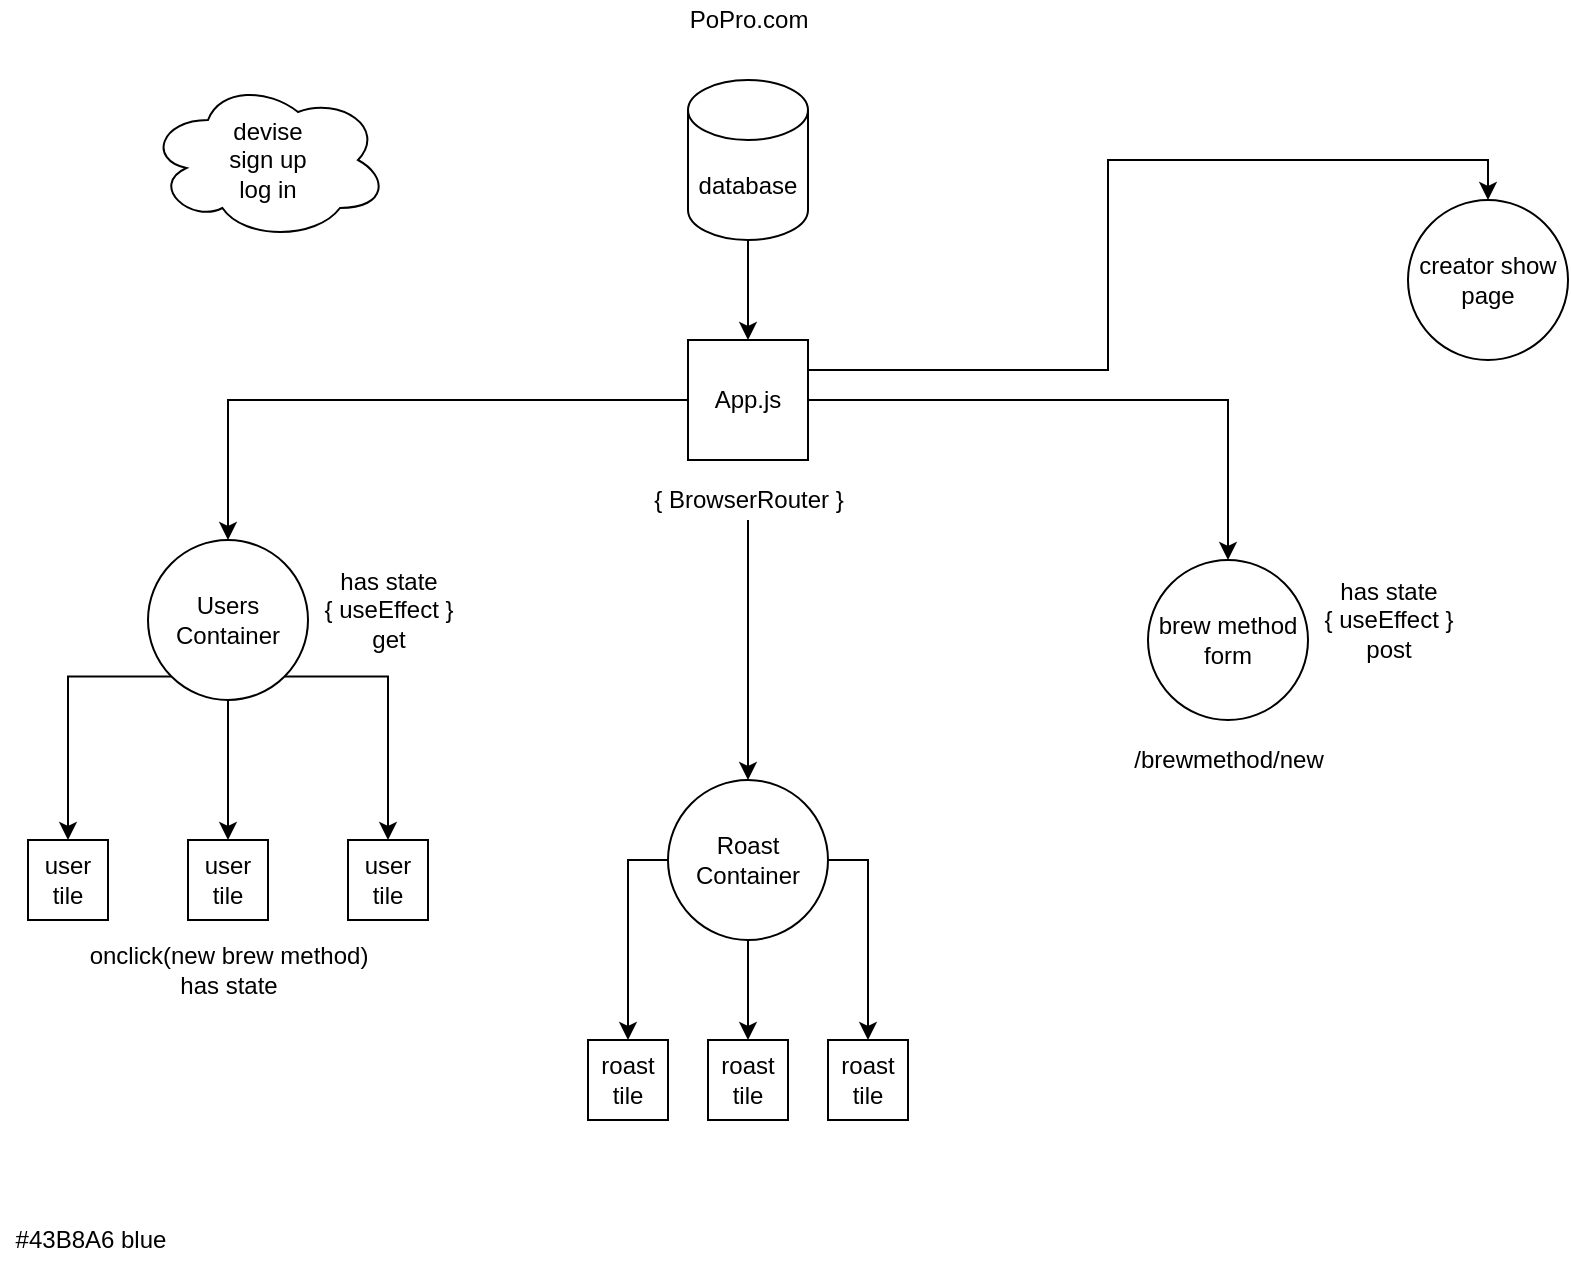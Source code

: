 <mxfile version="13.8.1" type="github">
  <diagram id="iRWq0vQAH40jimQyUjRU" name="Page-1">
    <mxGraphModel dx="926" dy="571" grid="1" gridSize="10" guides="1" tooltips="1" connect="1" arrows="1" fold="1" page="1" pageScale="1" pageWidth="850" pageHeight="1100" math="0" shadow="0">
      <root>
        <mxCell id="0" />
        <mxCell id="1" parent="0" />
        <mxCell id="jY088v6V4RSVrujsXGW8-2" style="edgeStyle=orthogonalEdgeStyle;rounded=0;orthogonalLoop=1;jettySize=auto;html=1;exitX=0.5;exitY=1;exitDx=0;exitDy=0;exitPerimeter=0;" edge="1" parent="1" source="jY088v6V4RSVrujsXGW8-1" target="jY088v6V4RSVrujsXGW8-3">
          <mxGeometry relative="1" as="geometry">
            <mxPoint x="400" y="160" as="targetPoint" />
          </mxGeometry>
        </mxCell>
        <mxCell id="jY088v6V4RSVrujsXGW8-1" value="database" style="shape=cylinder3;whiteSpace=wrap;html=1;boundedLbl=1;backgroundOutline=1;size=15;" vertex="1" parent="1">
          <mxGeometry x="370" y="40" width="60" height="80" as="geometry" />
        </mxCell>
        <mxCell id="jY088v6V4RSVrujsXGW8-8" style="edgeStyle=orthogonalEdgeStyle;rounded=0;orthogonalLoop=1;jettySize=auto;html=1;" edge="1" parent="1" source="jY088v6V4RSVrujsXGW8-3" target="jY088v6V4RSVrujsXGW8-6">
          <mxGeometry relative="1" as="geometry" />
        </mxCell>
        <mxCell id="jY088v6V4RSVrujsXGW8-9" style="edgeStyle=orthogonalEdgeStyle;rounded=0;orthogonalLoop=1;jettySize=auto;html=1;exitX=1;exitY=0.5;exitDx=0;exitDy=0;entryX=0.5;entryY=0;entryDx=0;entryDy=0;" edge="1" parent="1" source="jY088v6V4RSVrujsXGW8-3" target="jY088v6V4RSVrujsXGW8-7">
          <mxGeometry relative="1" as="geometry" />
        </mxCell>
        <mxCell id="jY088v6V4RSVrujsXGW8-11" style="edgeStyle=orthogonalEdgeStyle;rounded=0;orthogonalLoop=1;jettySize=auto;html=1;exitX=1;exitY=0.25;exitDx=0;exitDy=0;entryX=0.5;entryY=0;entryDx=0;entryDy=0;" edge="1" parent="1" source="jY088v6V4RSVrujsXGW8-3" target="jY088v6V4RSVrujsXGW8-10">
          <mxGeometry relative="1" as="geometry" />
        </mxCell>
        <mxCell id="jY088v6V4RSVrujsXGW8-3" value="App.js" style="whiteSpace=wrap;html=1;aspect=fixed;" vertex="1" parent="1">
          <mxGeometry x="370" y="170" width="60" height="60" as="geometry" />
        </mxCell>
        <mxCell id="jY088v6V4RSVrujsXGW8-25" style="edgeStyle=orthogonalEdgeStyle;rounded=0;orthogonalLoop=1;jettySize=auto;html=1;entryX=0.5;entryY=0;entryDx=0;entryDy=0;" edge="1" parent="1" source="jY088v6V4RSVrujsXGW8-6" target="jY088v6V4RSVrujsXGW8-22">
          <mxGeometry relative="1" as="geometry" />
        </mxCell>
        <mxCell id="jY088v6V4RSVrujsXGW8-26" style="edgeStyle=orthogonalEdgeStyle;rounded=0;orthogonalLoop=1;jettySize=auto;html=1;exitX=0;exitY=1;exitDx=0;exitDy=0;entryX=0.5;entryY=0;entryDx=0;entryDy=0;" edge="1" parent="1" source="jY088v6V4RSVrujsXGW8-6" target="jY088v6V4RSVrujsXGW8-19">
          <mxGeometry relative="1" as="geometry" />
        </mxCell>
        <mxCell id="jY088v6V4RSVrujsXGW8-27" style="edgeStyle=orthogonalEdgeStyle;rounded=0;orthogonalLoop=1;jettySize=auto;html=1;exitX=1;exitY=1;exitDx=0;exitDy=0;entryX=0.5;entryY=0;entryDx=0;entryDy=0;" edge="1" parent="1" source="jY088v6V4RSVrujsXGW8-6" target="jY088v6V4RSVrujsXGW8-23">
          <mxGeometry relative="1" as="geometry" />
        </mxCell>
        <mxCell id="jY088v6V4RSVrujsXGW8-6" value="Users Container" style="ellipse;whiteSpace=wrap;html=1;aspect=fixed;" vertex="1" parent="1">
          <mxGeometry x="100" y="270" width="80" height="80" as="geometry" />
        </mxCell>
        <mxCell id="jY088v6V4RSVrujsXGW8-7" value="brew method&lt;br&gt;form" style="ellipse;whiteSpace=wrap;html=1;aspect=fixed;" vertex="1" parent="1">
          <mxGeometry x="600" y="280" width="80" height="80" as="geometry" />
        </mxCell>
        <mxCell id="jY088v6V4RSVrujsXGW8-10" value="creator show page&lt;br&gt;" style="ellipse;whiteSpace=wrap;html=1;aspect=fixed;" vertex="1" parent="1">
          <mxGeometry x="730" y="100" width="80" height="80" as="geometry" />
        </mxCell>
        <mxCell id="jY088v6V4RSVrujsXGW8-39" style="edgeStyle=orthogonalEdgeStyle;rounded=0;orthogonalLoop=1;jettySize=auto;html=1;entryX=0.5;entryY=0;entryDx=0;entryDy=0;" edge="1" parent="1" source="jY088v6V4RSVrujsXGW8-15" target="jY088v6V4RSVrujsXGW8-37">
          <mxGeometry relative="1" as="geometry" />
        </mxCell>
        <mxCell id="jY088v6V4RSVrujsXGW8-15" value="{ BrowserRouter }" style="text;html=1;align=center;verticalAlign=middle;resizable=0;points=[];autosize=1;" vertex="1" parent="1">
          <mxGeometry x="345" y="240" width="110" height="20" as="geometry" />
        </mxCell>
        <mxCell id="jY088v6V4RSVrujsXGW8-17" value="PoPro.com" style="text;html=1;align=center;verticalAlign=middle;resizable=0;points=[];autosize=1;" vertex="1" parent="1">
          <mxGeometry x="365" width="70" height="20" as="geometry" />
        </mxCell>
        <mxCell id="jY088v6V4RSVrujsXGW8-18" value="devise&lt;br&gt;sign up&lt;br&gt;log in" style="ellipse;shape=cloud;whiteSpace=wrap;html=1;" vertex="1" parent="1">
          <mxGeometry x="100" y="40" width="120" height="80" as="geometry" />
        </mxCell>
        <mxCell id="jY088v6V4RSVrujsXGW8-19" value="user&lt;br&gt;tile" style="rounded=0;whiteSpace=wrap;html=1;" vertex="1" parent="1">
          <mxGeometry x="40" y="420" width="40" height="40" as="geometry" />
        </mxCell>
        <mxCell id="jY088v6V4RSVrujsXGW8-22" value="user&lt;br&gt;tile" style="rounded=0;whiteSpace=wrap;html=1;" vertex="1" parent="1">
          <mxGeometry x="120" y="420" width="40" height="40" as="geometry" />
        </mxCell>
        <mxCell id="jY088v6V4RSVrujsXGW8-23" value="user tile" style="rounded=0;whiteSpace=wrap;html=1;" vertex="1" parent="1">
          <mxGeometry x="200" y="420" width="40" height="40" as="geometry" />
        </mxCell>
        <mxCell id="jY088v6V4RSVrujsXGW8-28" value="#43B8A6 blue&lt;br&gt;" style="text;html=1;align=center;verticalAlign=middle;resizable=0;points=[];autosize=1;" vertex="1" parent="1">
          <mxGeometry x="26" y="610" width="90" height="20" as="geometry" />
        </mxCell>
        <mxCell id="jY088v6V4RSVrujsXGW8-30" value="/brewmethod/new" style="text;html=1;align=center;verticalAlign=middle;resizable=0;points=[];autosize=1;" vertex="1" parent="1">
          <mxGeometry x="585" y="370" width="110" height="20" as="geometry" />
        </mxCell>
        <mxCell id="jY088v6V4RSVrujsXGW8-31" value="onclick(new brew method)&lt;br&gt;has state" style="text;html=1;align=center;verticalAlign=middle;resizable=0;points=[];autosize=1;" vertex="1" parent="1">
          <mxGeometry x="65" y="470" width="150" height="30" as="geometry" />
        </mxCell>
        <mxCell id="jY088v6V4RSVrujsXGW8-32" value="has state&lt;br&gt;{ useEffect } &lt;br&gt;get" style="text;html=1;align=center;verticalAlign=middle;resizable=0;points=[];autosize=1;" vertex="1" parent="1">
          <mxGeometry x="180" y="280" width="80" height="50" as="geometry" />
        </mxCell>
        <mxCell id="jY088v6V4RSVrujsXGW8-33" value="has state&lt;br&gt;{ useEffect }&lt;br&gt;post" style="text;html=1;align=center;verticalAlign=middle;resizable=0;points=[];autosize=1;" vertex="1" parent="1">
          <mxGeometry x="680" y="285" width="80" height="50" as="geometry" />
        </mxCell>
        <mxCell id="jY088v6V4RSVrujsXGW8-43" style="edgeStyle=orthogonalEdgeStyle;rounded=0;orthogonalLoop=1;jettySize=auto;html=1;exitX=0.5;exitY=1;exitDx=0;exitDy=0;entryX=0.5;entryY=0;entryDx=0;entryDy=0;" edge="1" parent="1" source="jY088v6V4RSVrujsXGW8-37" target="jY088v6V4RSVrujsXGW8-40">
          <mxGeometry relative="1" as="geometry" />
        </mxCell>
        <mxCell id="jY088v6V4RSVrujsXGW8-45" style="edgeStyle=orthogonalEdgeStyle;rounded=0;orthogonalLoop=1;jettySize=auto;html=1;exitX=1;exitY=0.5;exitDx=0;exitDy=0;entryX=0.5;entryY=0;entryDx=0;entryDy=0;" edge="1" parent="1" source="jY088v6V4RSVrujsXGW8-37" target="jY088v6V4RSVrujsXGW8-41">
          <mxGeometry relative="1" as="geometry" />
        </mxCell>
        <mxCell id="jY088v6V4RSVrujsXGW8-46" style="edgeStyle=orthogonalEdgeStyle;rounded=0;orthogonalLoop=1;jettySize=auto;html=1;exitX=0;exitY=0.5;exitDx=0;exitDy=0;entryX=0.5;entryY=0;entryDx=0;entryDy=0;" edge="1" parent="1" source="jY088v6V4RSVrujsXGW8-37" target="jY088v6V4RSVrujsXGW8-42">
          <mxGeometry relative="1" as="geometry" />
        </mxCell>
        <mxCell id="jY088v6V4RSVrujsXGW8-37" value="Roast&lt;br&gt;Container" style="ellipse;whiteSpace=wrap;html=1;aspect=fixed;" vertex="1" parent="1">
          <mxGeometry x="360" y="390" width="80" height="80" as="geometry" />
        </mxCell>
        <mxCell id="jY088v6V4RSVrujsXGW8-40" value="roast&lt;br&gt;tile" style="whiteSpace=wrap;html=1;aspect=fixed;" vertex="1" parent="1">
          <mxGeometry x="380" y="520" width="40" height="40" as="geometry" />
        </mxCell>
        <mxCell id="jY088v6V4RSVrujsXGW8-41" value="roast&lt;br&gt;tile&lt;br&gt;" style="whiteSpace=wrap;html=1;aspect=fixed;" vertex="1" parent="1">
          <mxGeometry x="440" y="520" width="40" height="40" as="geometry" />
        </mxCell>
        <mxCell id="jY088v6V4RSVrujsXGW8-42" value="roast&lt;br&gt;tile" style="whiteSpace=wrap;html=1;aspect=fixed;" vertex="1" parent="1">
          <mxGeometry x="320" y="520" width="40" height="40" as="geometry" />
        </mxCell>
      </root>
    </mxGraphModel>
  </diagram>
</mxfile>
